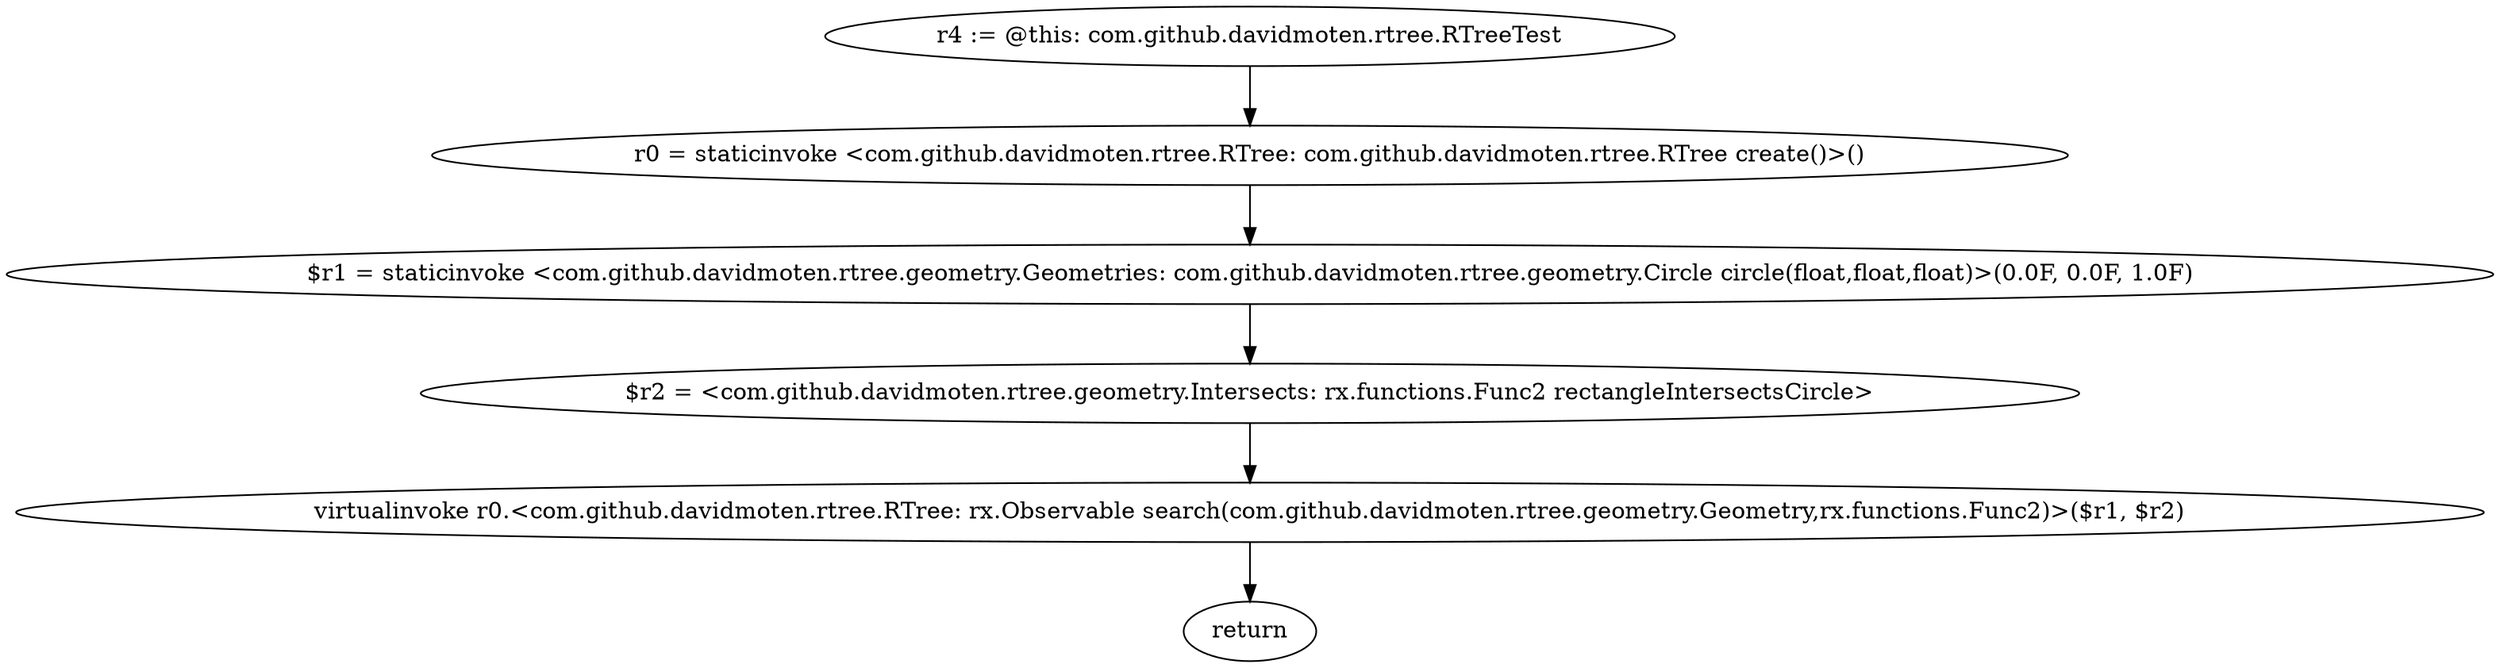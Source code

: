 digraph "unitGraph" {
    "r4 := @this: com.github.davidmoten.rtree.RTreeTest"
    "r0 = staticinvoke <com.github.davidmoten.rtree.RTree: com.github.davidmoten.rtree.RTree create()>()"
    "$r1 = staticinvoke <com.github.davidmoten.rtree.geometry.Geometries: com.github.davidmoten.rtree.geometry.Circle circle(float,float,float)>(0.0F, 0.0F, 1.0F)"
    "$r2 = <com.github.davidmoten.rtree.geometry.Intersects: rx.functions.Func2 rectangleIntersectsCircle>"
    "virtualinvoke r0.<com.github.davidmoten.rtree.RTree: rx.Observable search(com.github.davidmoten.rtree.geometry.Geometry,rx.functions.Func2)>($r1, $r2)"
    "return"
    "r4 := @this: com.github.davidmoten.rtree.RTreeTest"->"r0 = staticinvoke <com.github.davidmoten.rtree.RTree: com.github.davidmoten.rtree.RTree create()>()";
    "r0 = staticinvoke <com.github.davidmoten.rtree.RTree: com.github.davidmoten.rtree.RTree create()>()"->"$r1 = staticinvoke <com.github.davidmoten.rtree.geometry.Geometries: com.github.davidmoten.rtree.geometry.Circle circle(float,float,float)>(0.0F, 0.0F, 1.0F)";
    "$r1 = staticinvoke <com.github.davidmoten.rtree.geometry.Geometries: com.github.davidmoten.rtree.geometry.Circle circle(float,float,float)>(0.0F, 0.0F, 1.0F)"->"$r2 = <com.github.davidmoten.rtree.geometry.Intersects: rx.functions.Func2 rectangleIntersectsCircle>";
    "$r2 = <com.github.davidmoten.rtree.geometry.Intersects: rx.functions.Func2 rectangleIntersectsCircle>"->"virtualinvoke r0.<com.github.davidmoten.rtree.RTree: rx.Observable search(com.github.davidmoten.rtree.geometry.Geometry,rx.functions.Func2)>($r1, $r2)";
    "virtualinvoke r0.<com.github.davidmoten.rtree.RTree: rx.Observable search(com.github.davidmoten.rtree.geometry.Geometry,rx.functions.Func2)>($r1, $r2)"->"return";
}
